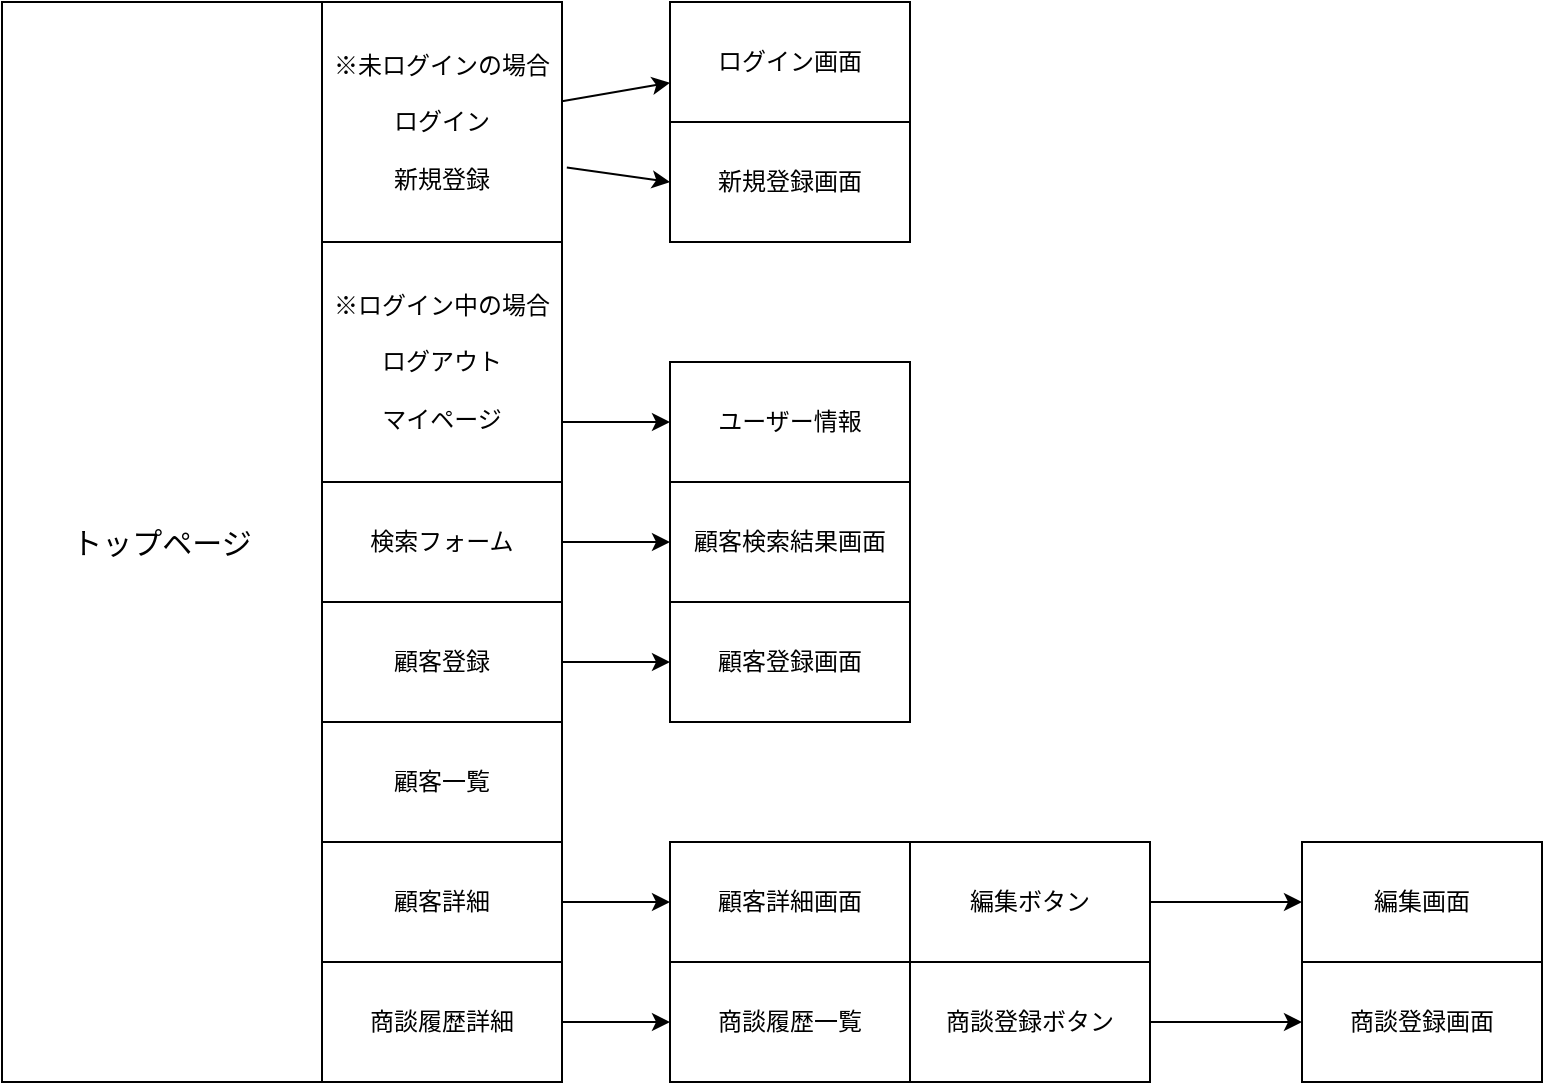 <mxfile>
    <diagram id="SX7vAkM_5U8Q6JrV0xjH" name="ページ1">
        <mxGraphModel dx="1177" dy="942" grid="1" gridSize="10" guides="1" tooltips="1" connect="1" arrows="1" fold="1" page="1" pageScale="1" pageWidth="827" pageHeight="1169" math="0" shadow="0">
            <root>
                <mxCell id="0"/>
                <mxCell id="1" parent="0"/>
                <mxCell id="56" style="edgeStyle=none;html=1;" parent="1" source="7" target="55" edge="1">
                    <mxGeometry relative="1" as="geometry"/>
                </mxCell>
                <mxCell id="7" value="※未ログインの場合&lt;br&gt;&lt;br&gt;ログイン&lt;br&gt;&lt;br&gt;新規登録" style="rounded=0;whiteSpace=wrap;html=1;" parent="1" vertex="1">
                    <mxGeometry x="190" y="30" width="120" height="120" as="geometry"/>
                </mxCell>
                <mxCell id="26" style="edgeStyle=none;html=1;entryX=0;entryY=0.5;entryDx=0;entryDy=0;exitX=1.02;exitY=0.69;exitDx=0;exitDy=0;exitPerimeter=0;" parent="1" source="7" target="27" edge="1">
                    <mxGeometry relative="1" as="geometry">
                        <mxPoint x="430" y="180" as="targetPoint"/>
                        <Array as="points"/>
                    </mxGeometry>
                </mxCell>
                <mxCell id="9" value="※ログイン中の場合&lt;br&gt;&lt;br&gt;ログアウト&lt;br&gt;&lt;br&gt;マイページ" style="rounded=0;whiteSpace=wrap;html=1;" parent="1" vertex="1">
                    <mxGeometry x="190" y="150" width="120" height="120" as="geometry"/>
                </mxCell>
                <mxCell id="13" value="" style="edgeStyle=none;html=1;exitX=1;exitY=0.75;exitDx=0;exitDy=0;entryX=0;entryY=0.5;entryDx=0;entryDy=0;" parent="1" source="9" edge="1" target="66">
                    <mxGeometry relative="1" as="geometry">
                        <mxPoint x="364" y="239.5" as="targetPoint"/>
                        <mxPoint x="310" y="239.5" as="sourcePoint"/>
                    </mxGeometry>
                </mxCell>
                <mxCell id="11" value="トップページ" style="rounded=0;whiteSpace=wrap;html=1;fontSize=15;" parent="1" vertex="1">
                    <mxGeometry x="30" y="30" width="160" height="540" as="geometry"/>
                </mxCell>
                <mxCell id="27" value="新規登録画面" style="rounded=0;whiteSpace=wrap;html=1;sketch=0;strokeColor=default;fillColor=none;" parent="1" vertex="1">
                    <mxGeometry x="364" y="90" width="120" height="60" as="geometry"/>
                </mxCell>
                <mxCell id="74" value="" style="edgeStyle=none;html=1;" parent="1" source="46" target="73" edge="1">
                    <mxGeometry relative="1" as="geometry"/>
                </mxCell>
                <mxCell id="46" value="顧客登録" style="rounded=0;whiteSpace=wrap;html=1;" parent="1" vertex="1">
                    <mxGeometry x="190" y="330" width="120" height="60" as="geometry"/>
                </mxCell>
                <mxCell id="53" style="edgeStyle=none;html=1;" parent="1" source="47" target="59" edge="1">
                    <mxGeometry relative="1" as="geometry">
                        <mxPoint x="300" y="590" as="targetPoint"/>
                    </mxGeometry>
                </mxCell>
                <mxCell id="47" value="商談履歴詳細" style="rounded=0;whiteSpace=wrap;html=1;" parent="1" vertex="1">
                    <mxGeometry x="190" y="510" width="120" height="60" as="geometry"/>
                </mxCell>
                <mxCell id="75" style="edgeStyle=none;html=1;exitX=1;exitY=0.5;exitDx=0;exitDy=0;entryX=0;entryY=0.5;entryDx=0;entryDy=0;" parent="1" source="49" target="61" edge="1">
                    <mxGeometry relative="1" as="geometry"/>
                </mxCell>
                <mxCell id="49" value="顧客詳細" style="rounded=0;whiteSpace=wrap;html=1;" parent="1" vertex="1">
                    <mxGeometry x="190" y="450" width="120" height="60" as="geometry"/>
                </mxCell>
                <mxCell id="58" style="edgeStyle=none;html=1;entryX=0;entryY=0.5;entryDx=0;entryDy=0;" parent="1" source="54" target="57" edge="1">
                    <mxGeometry relative="1" as="geometry"/>
                </mxCell>
                <mxCell id="54" value="商談登録ボタン" style="rounded=0;whiteSpace=wrap;html=1;" parent="1" vertex="1">
                    <mxGeometry x="484" y="510" width="120" height="60" as="geometry"/>
                </mxCell>
                <mxCell id="55" value="ログイン画面" style="rounded=0;whiteSpace=wrap;html=1;" parent="1" vertex="1">
                    <mxGeometry x="364" y="30" width="120" height="60" as="geometry"/>
                </mxCell>
                <mxCell id="57" value="商談登録画面" style="rounded=0;whiteSpace=wrap;html=1;" parent="1" vertex="1">
                    <mxGeometry x="680" y="510" width="120" height="60" as="geometry"/>
                </mxCell>
                <mxCell id="60" value="" style="edgeStyle=none;html=1;" parent="1" source="59" target="54" edge="1">
                    <mxGeometry relative="1" as="geometry"/>
                </mxCell>
                <mxCell id="59" value="商談履歴一覧" style="rounded=0;whiteSpace=wrap;html=1;" parent="1" vertex="1">
                    <mxGeometry x="364" y="510" width="120" height="60" as="geometry"/>
                </mxCell>
                <mxCell id="64" style="edgeStyle=none;html=1;" parent="1" source="61" target="63" edge="1">
                    <mxGeometry relative="1" as="geometry"/>
                </mxCell>
                <mxCell id="61" value="顧客詳細画面" style="rounded=0;whiteSpace=wrap;html=1;" parent="1" vertex="1">
                    <mxGeometry x="364" y="450" width="120" height="60" as="geometry"/>
                </mxCell>
                <mxCell id="78" style="edgeStyle=none;html=1;exitX=1;exitY=0.5;exitDx=0;exitDy=0;entryX=0;entryY=0.5;entryDx=0;entryDy=0;" parent="1" source="63" target="77" edge="1">
                    <mxGeometry relative="1" as="geometry"/>
                </mxCell>
                <mxCell id="63" value="編集ボタン" style="rounded=0;whiteSpace=wrap;html=1;" parent="1" vertex="1">
                    <mxGeometry x="484" y="450" width="120" height="60" as="geometry"/>
                </mxCell>
                <mxCell id="66" value="ユーザー情報" style="rounded=0;whiteSpace=wrap;html=1;" parent="1" vertex="1">
                    <mxGeometry x="364" y="210" width="120" height="60" as="geometry"/>
                </mxCell>
                <mxCell id="67" value="顧客検索結果画面" style="rounded=0;whiteSpace=wrap;html=1;" parent="1" vertex="1">
                    <mxGeometry x="364" y="270" width="120" height="60" as="geometry"/>
                </mxCell>
                <mxCell id="71" style="edgeStyle=none;html=1;exitX=1;exitY=0.5;exitDx=0;exitDy=0;entryX=0;entryY=0.5;entryDx=0;entryDy=0;" parent="1" source="68" target="67" edge="1">
                    <mxGeometry relative="1" as="geometry"/>
                </mxCell>
                <mxCell id="68" value="検索フォーム" style="rounded=0;whiteSpace=wrap;html=1;" parent="1" vertex="1">
                    <mxGeometry x="190" y="270" width="120" height="60" as="geometry"/>
                </mxCell>
                <mxCell id="72" value="顧客一覧" style="rounded=0;whiteSpace=wrap;html=1;" parent="1" vertex="1">
                    <mxGeometry x="190" y="390" width="120" height="60" as="geometry"/>
                </mxCell>
                <mxCell id="73" value="顧客登録画面" style="rounded=0;whiteSpace=wrap;html=1;" parent="1" vertex="1">
                    <mxGeometry x="364" y="330" width="120" height="60" as="geometry"/>
                </mxCell>
                <mxCell id="77" value="編集画面" style="rounded=0;whiteSpace=wrap;html=1;" parent="1" vertex="1">
                    <mxGeometry x="680" y="450" width="120" height="60" as="geometry"/>
                </mxCell>
            </root>
        </mxGraphModel>
    </diagram>
</mxfile>